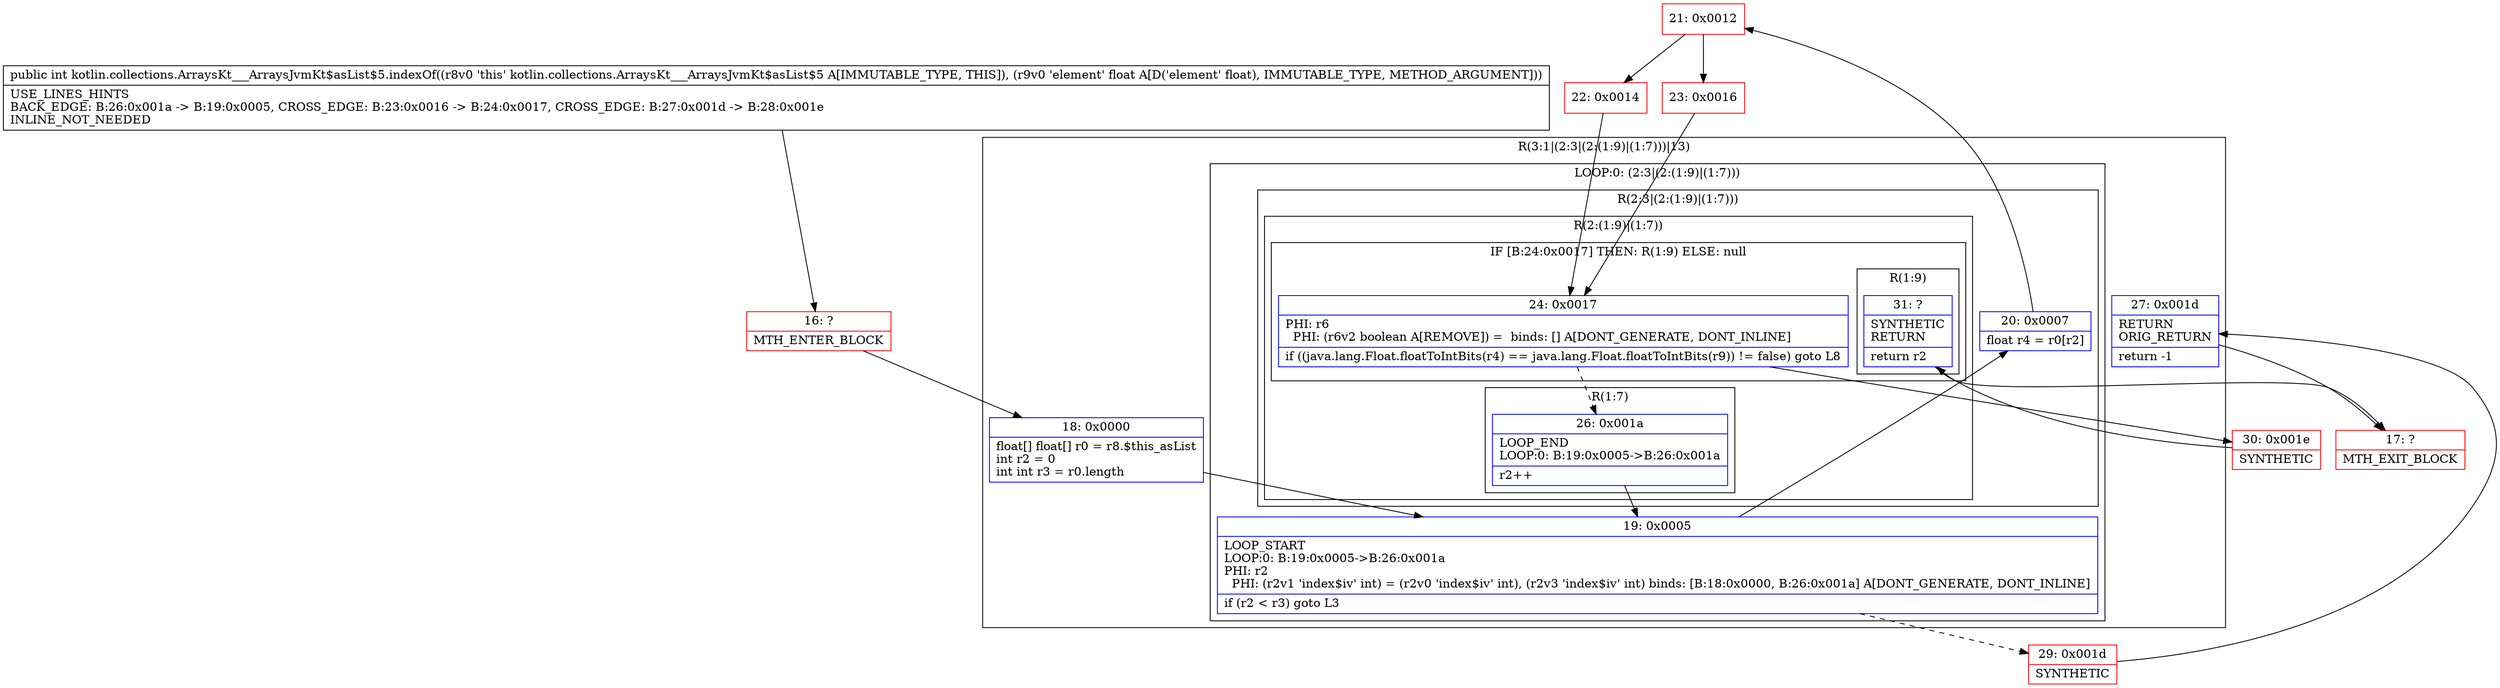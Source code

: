 digraph "CFG forkotlin.collections.ArraysKt___ArraysJvmKt$asList$5.indexOf(F)I" {
subgraph cluster_Region_232915612 {
label = "R(3:1|(2:3|(2:(1:9)|(1:7)))|13)";
node [shape=record,color=blue];
Node_18 [shape=record,label="{18\:\ 0x0000|float[] float[] r0 = r8.$this_asList\lint r2 = 0\lint int r3 = r0.length\l}"];
subgraph cluster_LoopRegion_278175740 {
label = "LOOP:0: (2:3|(2:(1:9)|(1:7)))";
node [shape=record,color=blue];
Node_19 [shape=record,label="{19\:\ 0x0005|LOOP_START\lLOOP:0: B:19:0x0005\-\>B:26:0x001a\lPHI: r2 \l  PHI: (r2v1 'index$iv' int) = (r2v0 'index$iv' int), (r2v3 'index$iv' int) binds: [B:18:0x0000, B:26:0x001a] A[DONT_GENERATE, DONT_INLINE]\l|if (r2 \< r3) goto L3\l}"];
subgraph cluster_Region_951930921 {
label = "R(2:3|(2:(1:9)|(1:7)))";
node [shape=record,color=blue];
Node_20 [shape=record,label="{20\:\ 0x0007|float r4 = r0[r2]\l}"];
subgraph cluster_Region_1012610888 {
label = "R(2:(1:9)|(1:7))";
node [shape=record,color=blue];
subgraph cluster_IfRegion_453614581 {
label = "IF [B:24:0x0017] THEN: R(1:9) ELSE: null";
node [shape=record,color=blue];
Node_24 [shape=record,label="{24\:\ 0x0017|PHI: r6 \l  PHI: (r6v2 boolean A[REMOVE]) =  binds: [] A[DONT_GENERATE, DONT_INLINE]\l|if ((java.lang.Float.floatToIntBits(r4) == java.lang.Float.floatToIntBits(r9)) != false) goto L8\l}"];
subgraph cluster_Region_1231533800 {
label = "R(1:9)";
node [shape=record,color=blue];
Node_31 [shape=record,label="{31\:\ ?|SYNTHETIC\lRETURN\l|return r2\l}"];
}
}
subgraph cluster_Region_1418504199 {
label = "R(1:7)";
node [shape=record,color=blue];
Node_26 [shape=record,label="{26\:\ 0x001a|LOOP_END\lLOOP:0: B:19:0x0005\-\>B:26:0x001a\l|r2++\l}"];
}
}
}
}
Node_27 [shape=record,label="{27\:\ 0x001d|RETURN\lORIG_RETURN\l|return \-1\l}"];
}
Node_16 [shape=record,color=red,label="{16\:\ ?|MTH_ENTER_BLOCK\l}"];
Node_21 [shape=record,color=red,label="{21\:\ 0x0012}"];
Node_22 [shape=record,color=red,label="{22\:\ 0x0014}"];
Node_30 [shape=record,color=red,label="{30\:\ 0x001e|SYNTHETIC\l}"];
Node_17 [shape=record,color=red,label="{17\:\ ?|MTH_EXIT_BLOCK\l}"];
Node_23 [shape=record,color=red,label="{23\:\ 0x0016}"];
Node_29 [shape=record,color=red,label="{29\:\ 0x001d|SYNTHETIC\l}"];
MethodNode[shape=record,label="{public int kotlin.collections.ArraysKt___ArraysJvmKt$asList$5.indexOf((r8v0 'this' kotlin.collections.ArraysKt___ArraysJvmKt$asList$5 A[IMMUTABLE_TYPE, THIS]), (r9v0 'element' float A[D('element' float), IMMUTABLE_TYPE, METHOD_ARGUMENT]))  | USE_LINES_HINTS\lBACK_EDGE: B:26:0x001a \-\> B:19:0x0005, CROSS_EDGE: B:23:0x0016 \-\> B:24:0x0017, CROSS_EDGE: B:27:0x001d \-\> B:28:0x001e\lINLINE_NOT_NEEDED\l}"];
MethodNode -> Node_16;Node_18 -> Node_19;
Node_19 -> Node_20;
Node_19 -> Node_29[style=dashed];
Node_20 -> Node_21;
Node_24 -> Node_26[style=dashed];
Node_24 -> Node_30;
Node_31 -> Node_17;
Node_26 -> Node_19;
Node_27 -> Node_17;
Node_16 -> Node_18;
Node_21 -> Node_22;
Node_21 -> Node_23;
Node_22 -> Node_24;
Node_30 -> Node_31;
Node_23 -> Node_24;
Node_29 -> Node_27;
}

